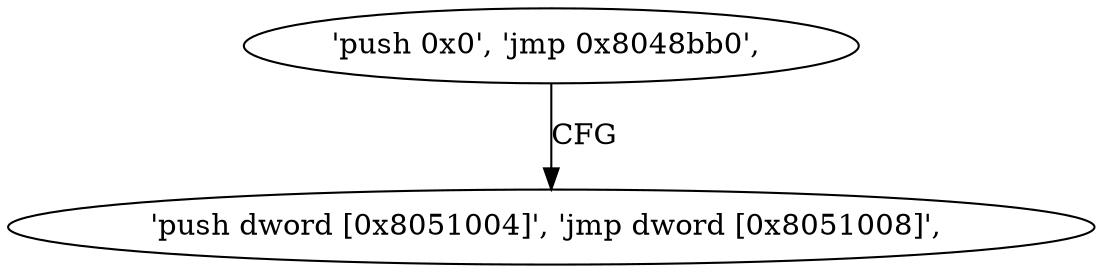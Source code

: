 digraph "func" {
"134515654" [label = "'push 0x0', 'jmp 0x8048bb0', " ]
"134515632" [label = "'push dword [0x8051004]', 'jmp dword [0x8051008]', " ]
"134515654" -> "134515632" [ label = "CFG" ]
}

